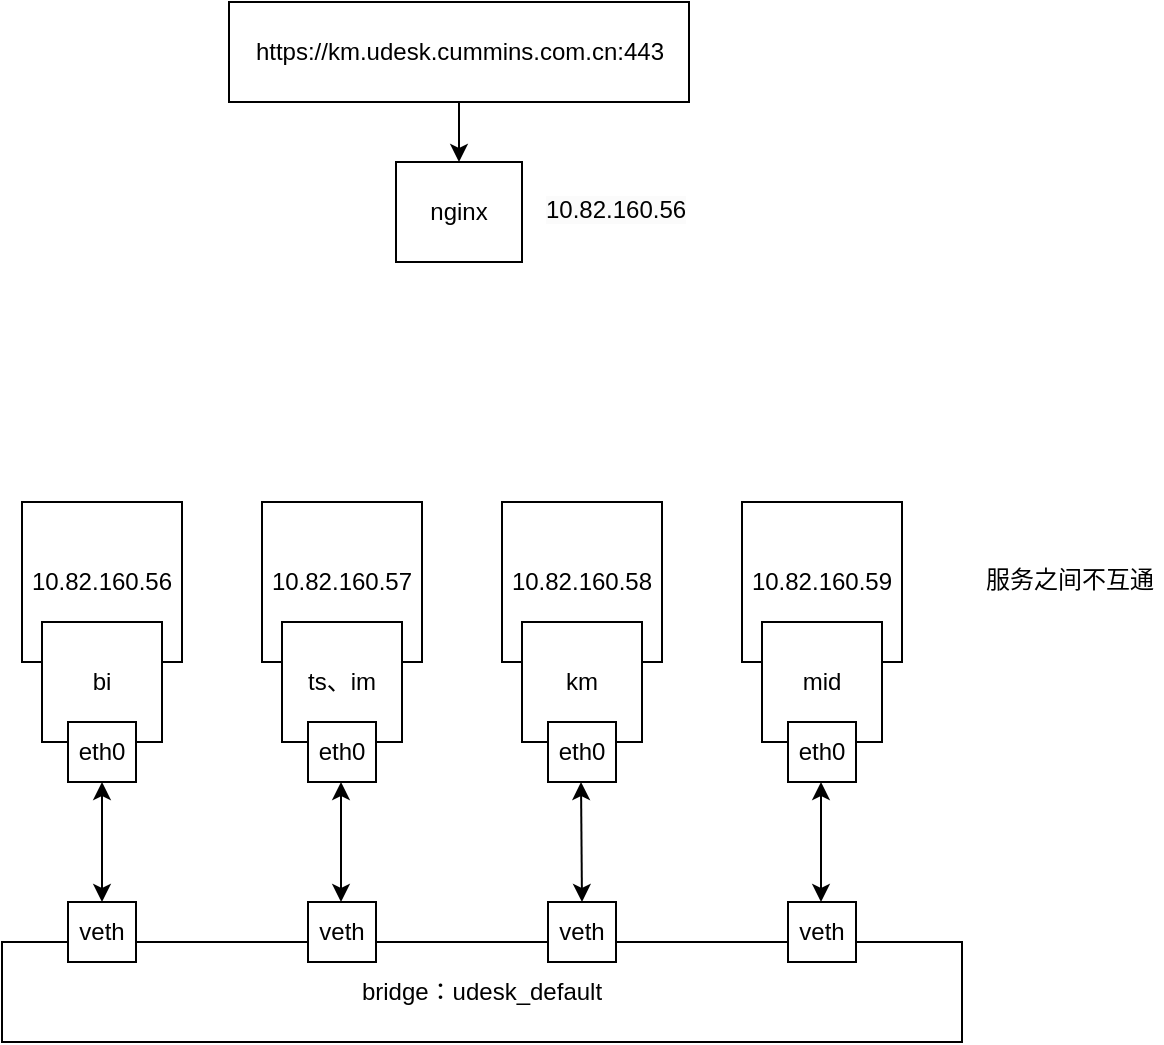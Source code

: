 <mxfile version="21.6.2" type="github">
  <diagram name="第 1 页" id="HHds0NfPTQCZL_9P8zOE">
    <mxGraphModel dx="1221" dy="760" grid="1" gridSize="10" guides="1" tooltips="1" connect="1" arrows="1" fold="1" page="1" pageScale="1" pageWidth="827" pageHeight="1169" math="0" shadow="0">
      <root>
        <mxCell id="0" />
        <mxCell id="1" parent="0" />
        <mxCell id="YiTPZKBgpAGOMU6v1IsZ-1" value="10.82.160.57" style="whiteSpace=wrap;html=1;aspect=fixed;" parent="1" vertex="1">
          <mxGeometry x="310" y="340" width="80" height="80" as="geometry" />
        </mxCell>
        <mxCell id="YiTPZKBgpAGOMU6v1IsZ-2" value="10.82.160.59" style="whiteSpace=wrap;html=1;aspect=fixed;" parent="1" vertex="1">
          <mxGeometry x="550" y="340" width="80" height="80" as="geometry" />
        </mxCell>
        <mxCell id="YiTPZKBgpAGOMU6v1IsZ-3" value="10.82.160.56" style="whiteSpace=wrap;html=1;aspect=fixed;" parent="1" vertex="1">
          <mxGeometry x="190" y="340" width="80" height="80" as="geometry" />
        </mxCell>
        <mxCell id="YiTPZKBgpAGOMU6v1IsZ-4" value="10.82.160.58" style="whiteSpace=wrap;html=1;aspect=fixed;" parent="1" vertex="1">
          <mxGeometry x="430" y="340" width="80" height="80" as="geometry" />
        </mxCell>
        <mxCell id="YiTPZKBgpAGOMU6v1IsZ-5" value="bridge：udesk_default" style="rounded=0;whiteSpace=wrap;html=1;" parent="1" vertex="1">
          <mxGeometry x="180" y="560" width="480" height="50" as="geometry" />
        </mxCell>
        <mxCell id="YiTPZKBgpAGOMU6v1IsZ-6" value="bi" style="rounded=0;whiteSpace=wrap;html=1;" parent="1" vertex="1">
          <mxGeometry x="200" y="400" width="60" height="60" as="geometry" />
        </mxCell>
        <mxCell id="YiTPZKBgpAGOMU6v1IsZ-7" value="ts、im" style="rounded=0;whiteSpace=wrap;html=1;" parent="1" vertex="1">
          <mxGeometry x="320" y="400" width="60" height="60" as="geometry" />
        </mxCell>
        <mxCell id="YiTPZKBgpAGOMU6v1IsZ-8" value="km" style="rounded=0;whiteSpace=wrap;html=1;" parent="1" vertex="1">
          <mxGeometry x="440" y="400" width="60" height="60" as="geometry" />
        </mxCell>
        <mxCell id="YiTPZKBgpAGOMU6v1IsZ-9" value="mid" style="rounded=0;whiteSpace=wrap;html=1;" parent="1" vertex="1">
          <mxGeometry x="560" y="400" width="60" height="60" as="geometry" />
        </mxCell>
        <mxCell id="bZMFv0LGt8GlVsN6NAvU-1" value="eth0" style="rounded=0;whiteSpace=wrap;html=1;" vertex="1" parent="1">
          <mxGeometry x="213" y="450" width="34" height="30" as="geometry" />
        </mxCell>
        <mxCell id="bZMFv0LGt8GlVsN6NAvU-2" value="eth0" style="rounded=0;whiteSpace=wrap;html=1;" vertex="1" parent="1">
          <mxGeometry x="573" y="450" width="34" height="30" as="geometry" />
        </mxCell>
        <mxCell id="bZMFv0LGt8GlVsN6NAvU-3" value="eth0" style="rounded=0;whiteSpace=wrap;html=1;" vertex="1" parent="1">
          <mxGeometry x="453" y="450" width="34" height="30" as="geometry" />
        </mxCell>
        <mxCell id="bZMFv0LGt8GlVsN6NAvU-4" value="eth0" style="rounded=0;whiteSpace=wrap;html=1;" vertex="1" parent="1">
          <mxGeometry x="333" y="450" width="34" height="30" as="geometry" />
        </mxCell>
        <mxCell id="bZMFv0LGt8GlVsN6NAvU-5" value="veth" style="rounded=0;whiteSpace=wrap;html=1;" vertex="1" parent="1">
          <mxGeometry x="213" y="540" width="34" height="30" as="geometry" />
        </mxCell>
        <mxCell id="bZMFv0LGt8GlVsN6NAvU-9" value="veth" style="rounded=0;whiteSpace=wrap;html=1;" vertex="1" parent="1">
          <mxGeometry x="573" y="540" width="34" height="30" as="geometry" />
        </mxCell>
        <mxCell id="bZMFv0LGt8GlVsN6NAvU-10" value="veth" style="rounded=0;whiteSpace=wrap;html=1;" vertex="1" parent="1">
          <mxGeometry x="453" y="540" width="34" height="30" as="geometry" />
        </mxCell>
        <mxCell id="bZMFv0LGt8GlVsN6NAvU-11" value="veth" style="rounded=0;whiteSpace=wrap;html=1;" vertex="1" parent="1">
          <mxGeometry x="333" y="540" width="34" height="30" as="geometry" />
        </mxCell>
        <mxCell id="bZMFv0LGt8GlVsN6NAvU-12" value="" style="endArrow=classic;startArrow=classic;html=1;rounded=0;entryX=0.5;entryY=1;entryDx=0;entryDy=0;exitX=0.5;exitY=0;exitDx=0;exitDy=0;" edge="1" parent="1" source="bZMFv0LGt8GlVsN6NAvU-5" target="bZMFv0LGt8GlVsN6NAvU-1">
          <mxGeometry width="50" height="50" relative="1" as="geometry">
            <mxPoint x="226" y="540" as="sourcePoint" />
            <mxPoint x="276" y="490" as="targetPoint" />
          </mxGeometry>
        </mxCell>
        <mxCell id="bZMFv0LGt8GlVsN6NAvU-13" value="" style="endArrow=classic;startArrow=classic;html=1;rounded=0;entryX=0.5;entryY=1;entryDx=0;entryDy=0;exitX=0.5;exitY=0;exitDx=0;exitDy=0;" edge="1" parent="1">
          <mxGeometry width="50" height="50" relative="1" as="geometry">
            <mxPoint x="589.5" y="540" as="sourcePoint" />
            <mxPoint x="589.5" y="480" as="targetPoint" />
          </mxGeometry>
        </mxCell>
        <mxCell id="bZMFv0LGt8GlVsN6NAvU-14" value="" style="endArrow=classic;startArrow=classic;html=1;rounded=0;entryX=0.5;entryY=1;entryDx=0;entryDy=0;" edge="1" parent="1">
          <mxGeometry width="50" height="50" relative="1" as="geometry">
            <mxPoint x="470" y="540" as="sourcePoint" />
            <mxPoint x="469.5" y="480" as="targetPoint" />
          </mxGeometry>
        </mxCell>
        <mxCell id="bZMFv0LGt8GlVsN6NAvU-15" value="" style="endArrow=classic;startArrow=classic;html=1;rounded=0;entryX=0.5;entryY=1;entryDx=0;entryDy=0;exitX=0.5;exitY=0;exitDx=0;exitDy=0;" edge="1" parent="1">
          <mxGeometry width="50" height="50" relative="1" as="geometry">
            <mxPoint x="349.5" y="540" as="sourcePoint" />
            <mxPoint x="349.5" y="480" as="targetPoint" />
          </mxGeometry>
        </mxCell>
        <mxCell id="bZMFv0LGt8GlVsN6NAvU-16" value="nginx" style="rounded=0;whiteSpace=wrap;html=1;" vertex="1" parent="1">
          <mxGeometry x="377" y="170" width="63" height="50" as="geometry" />
        </mxCell>
        <mxCell id="bZMFv0LGt8GlVsN6NAvU-19" style="edgeStyle=orthogonalEdgeStyle;rounded=0;orthogonalLoop=1;jettySize=auto;html=1;exitX=0.5;exitY=1;exitDx=0;exitDy=0;" edge="1" parent="1" source="bZMFv0LGt8GlVsN6NAvU-17" target="bZMFv0LGt8GlVsN6NAvU-16">
          <mxGeometry relative="1" as="geometry" />
        </mxCell>
        <mxCell id="bZMFv0LGt8GlVsN6NAvU-17" value="https://km.udesk.cummins.com.cn:443" style="rounded=0;whiteSpace=wrap;html=1;" vertex="1" parent="1">
          <mxGeometry x="293.5" y="90" width="230" height="50" as="geometry" />
        </mxCell>
        <mxCell id="bZMFv0LGt8GlVsN6NAvU-20" value="&lt;span style=&quot;color: rgb(0, 0, 0); font-family: Helvetica; font-size: 12px; font-style: normal; font-variant-ligatures: normal; font-variant-caps: normal; font-weight: 400; letter-spacing: normal; orphans: 2; text-align: center; text-indent: 0px; text-transform: none; widows: 2; word-spacing: 0px; -webkit-text-stroke-width: 0px; background-color: rgb(251, 251, 251); text-decoration-thickness: initial; text-decoration-style: initial; text-decoration-color: initial; float: none; display: inline !important;&quot;&gt;10.82.160.56&lt;/span&gt;" style="text;whiteSpace=wrap;html=1;" vertex="1" parent="1">
          <mxGeometry x="450" y="180" width="80" height="30" as="geometry" />
        </mxCell>
        <mxCell id="bZMFv0LGt8GlVsN6NAvU-21" value="&lt;div style=&quot;text-align: center;&quot;&gt;&lt;span style=&quot;background-color: initial;&quot;&gt;服务之间不互通&lt;/span&gt;&lt;/div&gt;" style="text;whiteSpace=wrap;html=1;" vertex="1" parent="1">
          <mxGeometry x="670" y="365" width="90" height="25" as="geometry" />
        </mxCell>
      </root>
    </mxGraphModel>
  </diagram>
</mxfile>
